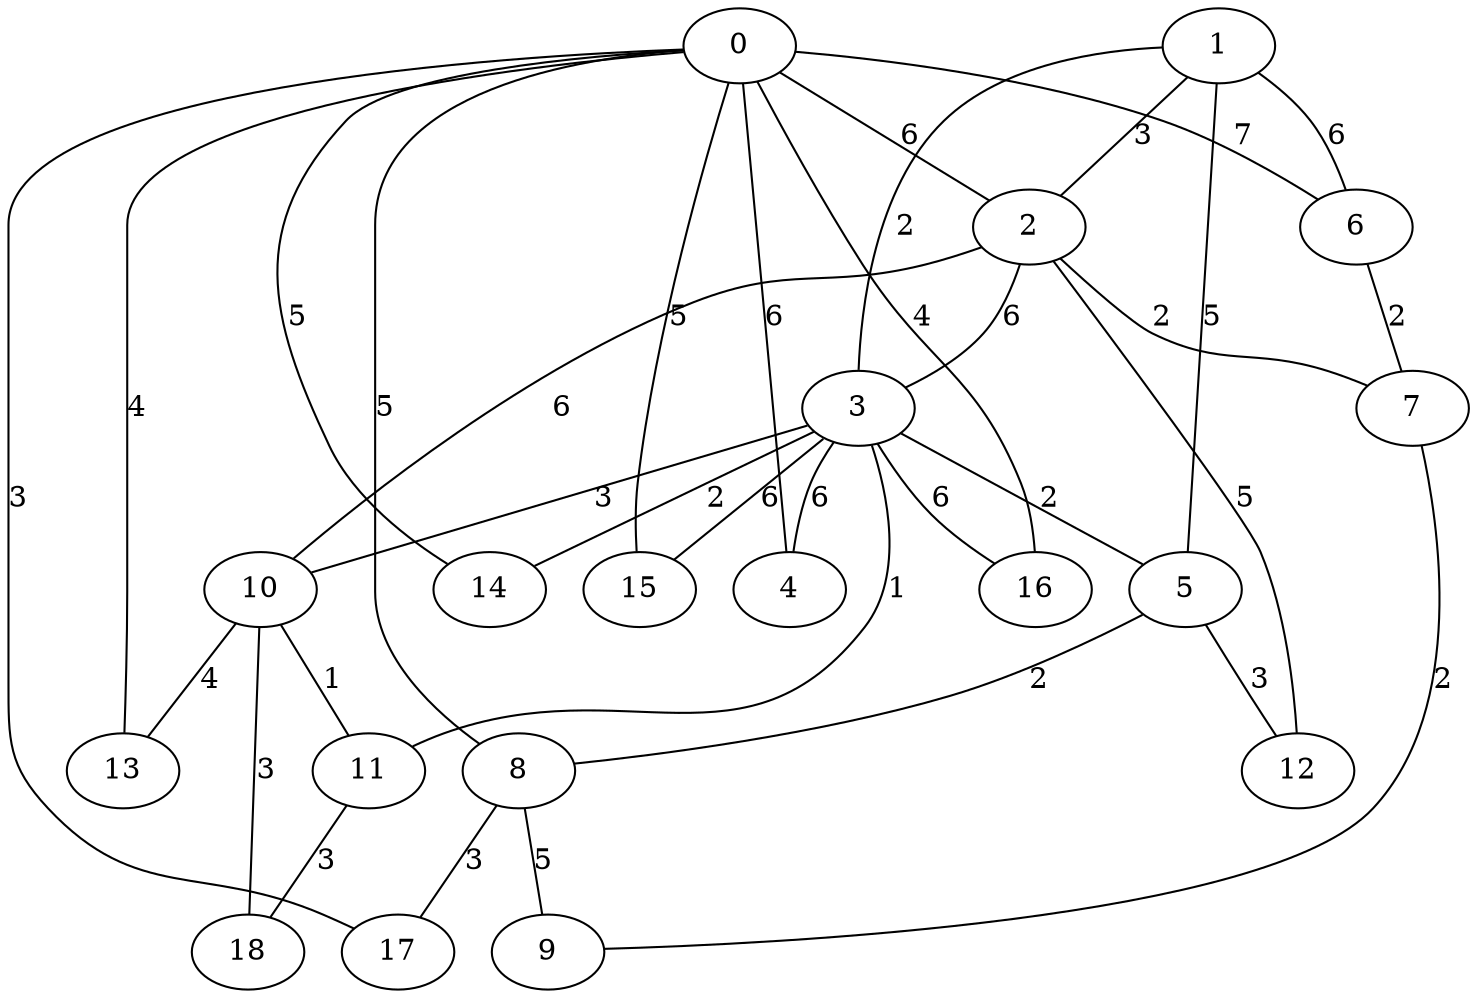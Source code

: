 graph g {
  0 [ habit = 1, size = 126, x = 7, y = 4 ]
  1 [ habit = 1, size = 446, x = 5, y = 7 ]
  2 [ habit = 8, size = 347, x = 7, y = 8 ]
  3 [ habit = 4, size = 109, x = 5, y = 5 ]
  4 [ habit = 9, size = 500, x = 6, y = 1 ]
  5 [ habit = 3, size = 372, x = 7, y = 6 ]
  6 [ habit = 6, size = 359, x = 6, y = 9 ]
  7 [ habit = 9, size = 94, x = 8, y = 10 ]
  8 [ habit = 8, size = 425, x = 9, y = 5 ]
  9 [ base = 2, habit = 2, size = 263, x = 10, y = 9 ]
  10 [ habit = 3, size = 127, x = 3, y = 7 ]
  11 [ habit = 5, size = 110, x = 2, y = 6 ]
  12 [ habit = 4, size = 273, x = 9, y = 7 ]
  13 [ habit = 10, size = 483, x = 3, y = 4 ]
  14 [ base = 1, habit = 8, size = 184, x = 4, y = 3 ]
  15 [ habit = 2, size = 277, x = 7, y = 2 ]
  16 [ habit = 7, size = 107, x = 5, y = 2 ]
  17 [ habit = 4, size = 93, x = 9, y = 3 ]
  18 [ habit = 5, size = 190, x = 1, y = 8 ]

  0 -- 2 [ label = 6, weight = 6 ]
  0 -- 4 [ label = 6, weight = 6 ]
  0 -- 6 [ label = 7, weight = 7 ]
  0 -- 8 [ label = 5, weight = 5 ]
  0 -- 13 [ label = 4, weight = 4 ]
  0 -- 14 [ label = 5, weight = 5 ]
  0 -- 15 [ label = 5, weight = 5 ]
  0 -- 16 [ label = 4, weight = 4 ]
  0 -- 17 [ label = 3, weight = 3 ]
  1 -- 6 [ label = 6, weight = 6 ]
  1 -- 2 [ label = 3, weight = 3 ]
  1 -- 3 [ label = 2, weight = 2 ]
  1 -- 5 [ label = 5, weight = 5 ]
  2 -- 3 [ label = 6, weight = 6 ]
  2 -- 7 [ label = 2, weight = 2 ]
  2 -- 10 [ label = 6, weight = 6 ]
  2 -- 12 [ label = 5, weight = 5 ]
  3 -- 4 [ label = 6, weight = 6 ]
  3 -- 14 [ label = 2, weight = 2 ]
  3 -- 15 [ label = 6, weight = 6 ]
  3 -- 16 [ label = 6, weight = 6 ]
  3 -- 10 [ label = 3, weight = 3 ]
  3 -- 5 [ label = 2, weight = 2 ]
  3 -- 11 [ label = 1, weight = 1 ]
  5 -- 12 [ label = 3, weight = 3 ]
  5 -- 8 [ label = 2, weight = 2 ]
  6 -- 7 [ label = 2, weight = 2 ]
  7 -- 9 [ label = 2, weight = 2 ]
  8 -- 9 [ label = 5, weight = 5 ]
  8 -- 17 [ label = 3, weight = 3 ]
  10 -- 11 [ label = 1, weight = 1 ]
  10 -- 13 [ label = 4, weight = 4 ]
  10 -- 18 [ label = 3, weight = 3 ]
  11 -- 18 [ label = 3, weight = 3 ]
}

